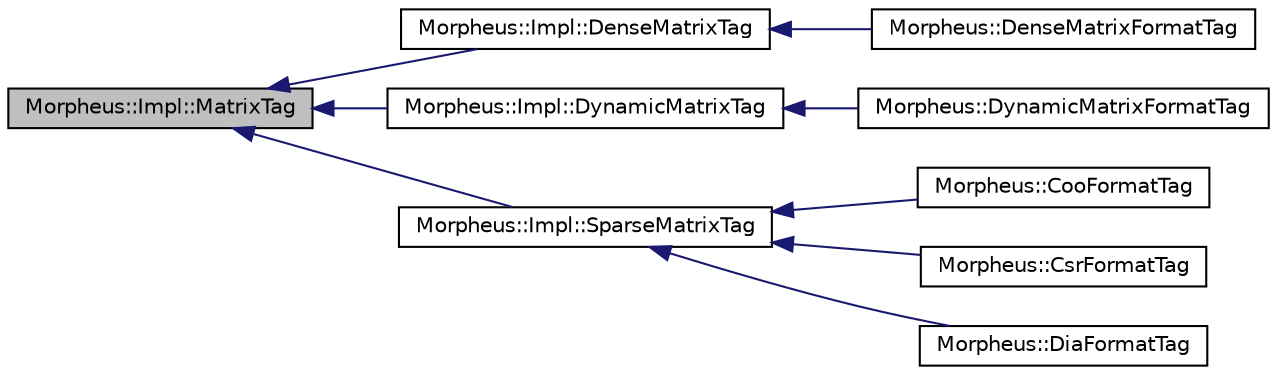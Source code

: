 digraph "Morpheus::Impl::MatrixTag"
{
 // LATEX_PDF_SIZE
  edge [fontname="Helvetica",fontsize="10",labelfontname="Helvetica",labelfontsize="10"];
  node [fontname="Helvetica",fontsize="10",shape=record];
  rankdir="LR";
  Node1 [label="Morpheus::Impl::MatrixTag",height=0.2,width=0.4,color="black", fillcolor="grey75", style="filled", fontcolor="black",tooltip="Tag used to mark containers as Matrices."];
  Node1 -> Node2 [dir="back",color="midnightblue",fontsize="10",style="solid",fontname="Helvetica"];
  Node2 [label="Morpheus::Impl::DenseMatrixTag",height=0.2,width=0.4,color="black", fillcolor="white", style="filled",URL="$structMorpheus_1_1Impl_1_1DenseMatrixTag.html",tooltip="Tag used to mark containers as Dense Matrices."];
  Node2 -> Node3 [dir="back",color="midnightblue",fontsize="10",style="solid",fontname="Helvetica"];
  Node3 [label="Morpheus::DenseMatrixFormatTag",height=0.2,width=0.4,color="black", fillcolor="white", style="filled",URL="$structMorpheus_1_1DenseMatrixFormatTag.html",tooltip="Tag used to mark containers as Matrix containers (Dense) with Dense Format."];
  Node1 -> Node4 [dir="back",color="midnightblue",fontsize="10",style="solid",fontname="Helvetica"];
  Node4 [label="Morpheus::Impl::DynamicMatrixTag",height=0.2,width=0.4,color="black", fillcolor="white", style="filled",URL="$structMorpheus_1_1Impl_1_1DynamicMatrixTag.html",tooltip="Tag used to mark containers as Dynamic Matrices."];
  Node4 -> Node5 [dir="back",color="midnightblue",fontsize="10",style="solid",fontname="Helvetica"];
  Node5 [label="Morpheus::DynamicMatrixFormatTag",height=0.2,width=0.4,color="black", fillcolor="white", style="filled",URL="$structMorpheus_1_1DynamicMatrixFormatTag.html",tooltip="Tag used to mark containers as Matrix container with Dynamic Storage Format."];
  Node1 -> Node6 [dir="back",color="midnightblue",fontsize="10",style="solid",fontname="Helvetica"];
  Node6 [label="Morpheus::Impl::SparseMatrixTag",height=0.2,width=0.4,color="black", fillcolor="white", style="filled",URL="$structMorpheus_1_1Impl_1_1SparseMatrixTag.html",tooltip="Tag used to mark containers as Sparse Matrices."];
  Node6 -> Node7 [dir="back",color="midnightblue",fontsize="10",style="solid",fontname="Helvetica"];
  Node7 [label="Morpheus::CooFormatTag",height=0.2,width=0.4,color="black", fillcolor="white", style="filled",URL="$structMorpheus_1_1CooFormatTag.html",tooltip="Tag used to mark containers as Matrix containers (Sparse) with Coordinate (COO) Storage Format."];
  Node6 -> Node8 [dir="back",color="midnightblue",fontsize="10",style="solid",fontname="Helvetica"];
  Node8 [label="Morpheus::CsrFormatTag",height=0.2,width=0.4,color="black", fillcolor="white", style="filled",URL="$structMorpheus_1_1CsrFormatTag.html",tooltip="Tag used to mark containers as Matrix containers (Sparse) with Compressed Sparse Row (CSR) Storage Fo..."];
  Node6 -> Node9 [dir="back",color="midnightblue",fontsize="10",style="solid",fontname="Helvetica"];
  Node9 [label="Morpheus::DiaFormatTag",height=0.2,width=0.4,color="black", fillcolor="white", style="filled",URL="$structMorpheus_1_1DiaFormatTag.html",tooltip="Tag used to mark containers as Matrix containers (Sparse) with Diagonal (DIA) Storage Format."];
}
